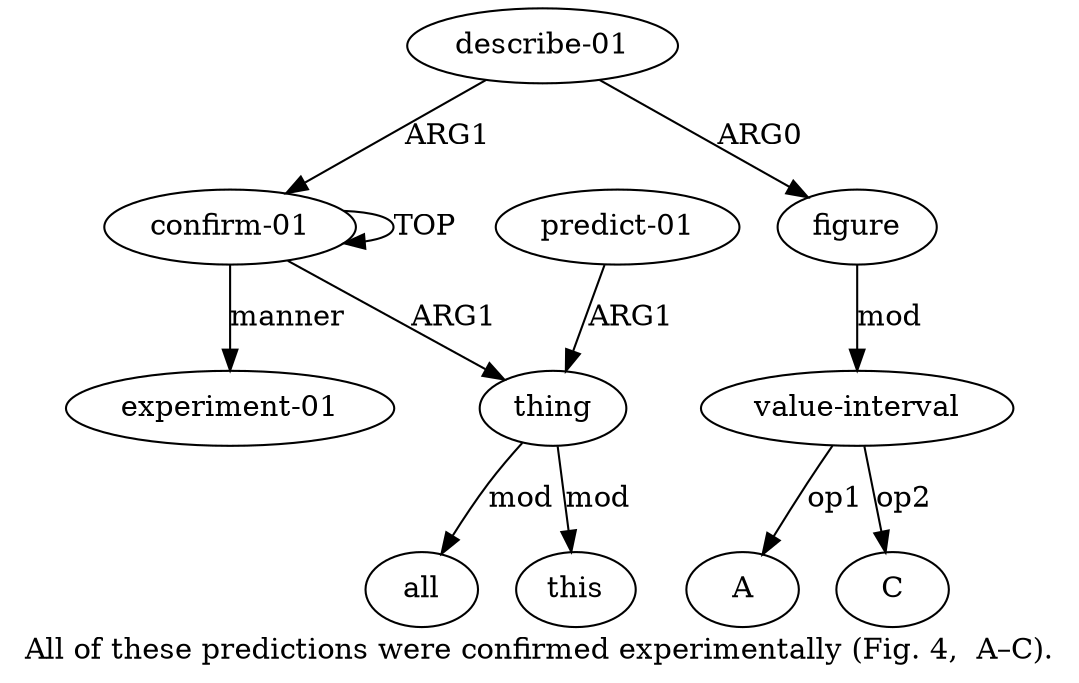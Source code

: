 digraph  {
	graph [label="All of these predictions were confirmed experimentally (Fig. 4,  A–C)."];
	node [label="\N"];
	"a8 A"	 [color=black,
		gold_ind=-1,
		gold_label=A,
		label=A,
		test_ind=-1,
		test_label=A];
	a1	 [color=black,
		gold_ind=1,
		gold_label=thing,
		label=thing,
		test_ind=1,
		test_label=thing];
	a3	 [color=black,
		gold_ind=3,
		gold_label=all,
		label=all,
		test_ind=3,
		test_label=all];
	a1 -> a3 [key=0,
	color=black,
	gold_label=mod,
	label=mod,
	test_label=mod];
a4 [color=black,
	gold_ind=4,
	gold_label=this,
	label=this,
	test_ind=4,
	test_label=this];
a1 -> a4 [key=0,
color=black,
gold_label=mod,
label=mod,
test_label=mod];
a0 [color=black,
gold_ind=0,
gold_label="confirm-01",
label="confirm-01",
test_ind=0,
test_label="confirm-01"];
a0 -> a1 [key=0,
color=black,
gold_label=ARG1,
label=ARG1,
test_label=ARG1];
a0 -> a0 [key=0,
color=black,
gold_label=TOP,
label=TOP,
test_label=TOP];
a5 [color=black,
gold_ind=5,
gold_label="experiment-01",
label="experiment-01",
test_ind=5,
test_label="experiment-01"];
a0 -> a5 [key=0,
color=black,
gold_label=manner,
label=manner,
test_label=manner];
a2 [color=black,
gold_ind=2,
gold_label="predict-01",
label="predict-01",
test_ind=2,
test_label="predict-01"];
a2 -> a1 [key=0,
color=black,
gold_label=ARG1,
label=ARG1,
test_label=ARG1];
a7 [color=black,
gold_ind=7,
gold_label=figure,
label=figure,
test_ind=7,
test_label=figure];
a8 [color=black,
gold_ind=8,
gold_label="value-interval",
label="value-interval",
test_ind=8,
test_label="value-interval"];
a7 -> a8 [key=0,
color=black,
gold_label=mod,
label=mod,
test_label=mod];
a6 [color=black,
gold_ind=6,
gold_label="describe-01",
label="describe-01",
test_ind=6,
test_label="describe-01"];
a6 -> a0 [key=0,
color=black,
gold_label=ARG1,
label=ARG1,
test_label=ARG1];
a6 -> a7 [key=0,
color=black,
gold_label=ARG0,
label=ARG0,
test_label=ARG0];
a8 -> "a8 A" [key=0,
color=black,
gold_label=op1,
label=op1,
test_label=op1];
"a8 C" [color=black,
gold_ind=-1,
gold_label=C,
label=C,
test_ind=-1,
test_label=C];
a8 -> "a8 C" [key=0,
color=black,
gold_label=op2,
label=op2,
test_label=op2];
}
